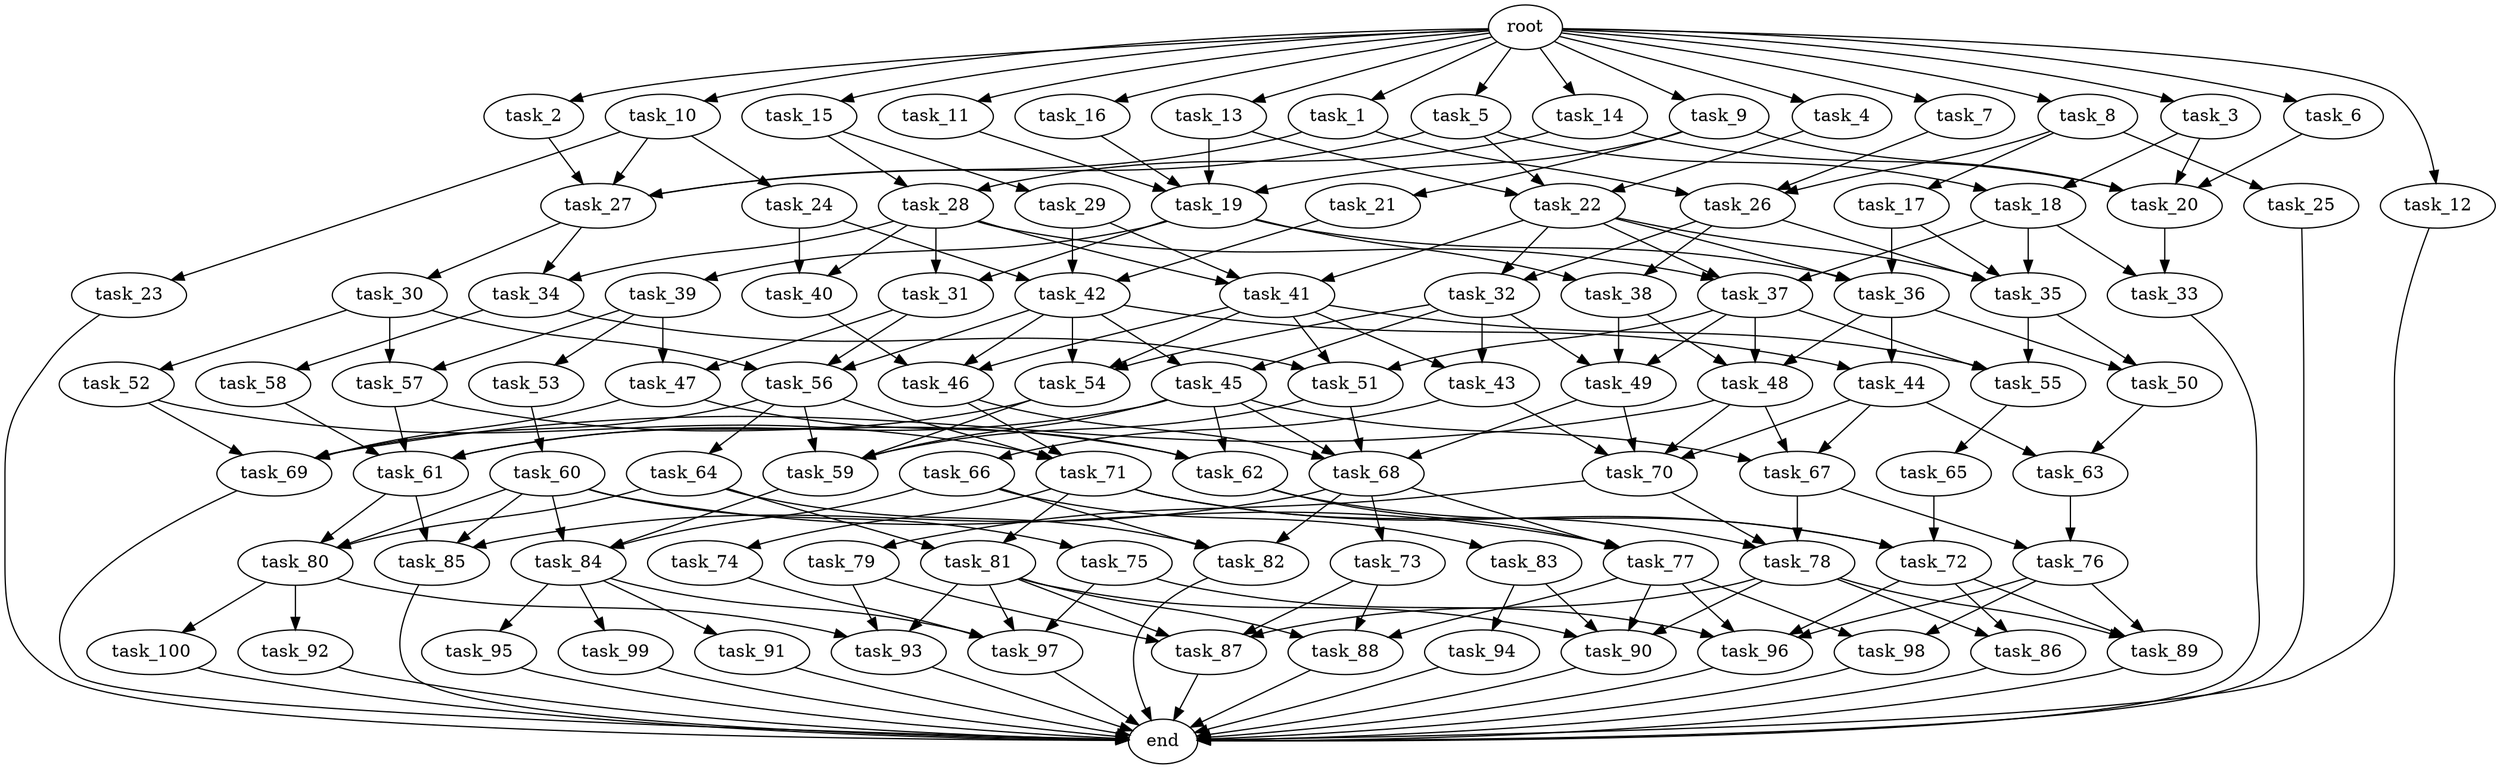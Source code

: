 digraph G {
  task_66 [size="5.911983e+08"];
  task_71 [size="1.337927e+09"];
  task_79 [size="1.606190e+09"];
  task_27 [size="4.488520e+09"];
  task_34 [size="1.875851e+09"];
  task_69 [size="4.748161e+09"];
  task_63 [size="1.646599e+08"];
  task_87 [size="2.550603e+09"];
  task_26 [size="1.521351e+09"];
  task_25 [size="3.795332e+09"];
  task_44 [size="2.517639e+08"];
  task_19 [size="2.351638e+09"];
  task_57 [size="4.874792e+09"];
  task_47 [size="3.997291e+09"];
  task_29 [size="2.864649e+09"];
  task_20 [size="3.294585e+09"];
  task_56 [size="1.331533e+08"];
  task_15 [size="2.542005e+09"];
  task_77 [size="7.427228e+08"];
  task_92 [size="1.889006e+09"];
  task_100 [size="4.673654e+09"];
  task_16 [size="1.818721e+09"];
  task_91 [size="9.755609e+08"];
  task_82 [size="9.213935e+08"];
  task_73 [size="3.423927e+09"];
  task_65 [size="5.753699e+08"];
  task_10 [size="3.326463e+09"];
  task_30 [size="2.263757e+09"];
  task_23 [size="3.019190e+09"];
  task_78 [size="3.301265e+09"];
  task_28 [size="4.172594e+09"];
  task_38 [size="2.498153e+09"];
  task_32 [size="5.949899e+06"];
  task_4 [size="3.250833e+09"];
  task_9 [size="2.582816e+09"];
  task_84 [size="2.462562e+09"];
  task_14 [size="1.737827e+08"];
  end [size="0.000000e+00"];
  task_83 [size="4.989083e+09"];
  task_90 [size="5.479416e+08"];
  task_59 [size="1.178893e+09"];
  task_12 [size="1.708295e+08"];
  task_46 [size="3.478342e+08"];
  task_36 [size="3.057916e+09"];
  task_40 [size="1.978275e+09"];
  task_62 [size="1.600483e+09"];
  task_45 [size="1.502752e+09"];
  task_53 [size="2.150338e+09"];
  task_24 [size="6.434137e+08"];
  task_33 [size="3.993565e+09"];
  task_89 [size="3.870640e+09"];
  task_94 [size="4.985728e+09"];
  task_41 [size="3.519466e+09"];
  task_72 [size="1.090914e+09"];
  task_18 [size="1.147502e+09"];
  task_64 [size="4.327024e+09"];
  task_54 [size="3.702533e+09"];
  task_95 [size="3.063866e+09"];
  task_70 [size="4.104131e+09"];
  task_11 [size="5.875393e+08"];
  task_43 [size="2.043528e+09"];
  task_88 [size="3.811858e+09"];
  task_96 [size="3.436461e+09"];
  task_6 [size="2.476586e+09"];
  task_42 [size="2.549471e+09"];
  task_17 [size="1.317993e+09"];
  task_22 [size="9.616867e+08"];
  task_93 [size="4.791393e+09"];
  task_98 [size="4.769573e+09"];
  task_97 [size="4.365215e+09"];
  task_58 [size="4.472638e+09"];
  task_67 [size="2.327934e+09"];
  root [size="0.000000e+00"];
  task_48 [size="3.727809e+09"];
  task_35 [size="2.005291e+09"];
  task_80 [size="1.691470e+09"];
  task_99 [size="5.979914e+08"];
  task_68 [size="3.905340e+09"];
  task_1 [size="1.772543e+09"];
  task_55 [size="1.653077e+08"];
  task_13 [size="4.222462e+09"];
  task_52 [size="4.166205e+09"];
  task_81 [size="3.924005e+08"];
  task_39 [size="2.827602e+09"];
  task_2 [size="2.105799e+09"];
  task_37 [size="3.121438e+09"];
  task_5 [size="3.710102e+09"];
  task_76 [size="4.442145e+09"];
  task_51 [size="1.425487e+09"];
  task_7 [size="1.985492e+09"];
  task_60 [size="3.214154e+09"];
  task_74 [size="4.342107e+09"];
  task_85 [size="1.157942e+09"];
  task_49 [size="4.537672e+09"];
  task_31 [size="3.094175e+09"];
  task_21 [size="2.783901e+09"];
  task_3 [size="2.175363e+09"];
  task_8 [size="2.105478e+09"];
  task_75 [size="1.147614e+09"];
  task_50 [size="3.885969e+09"];
  task_61 [size="2.473735e+09"];
  task_86 [size="2.583412e+09"];

  task_66 -> task_83 [size="1.182397e+08"];
  task_66 -> task_84 [size="1.182397e+08"];
  task_66 -> task_82 [size="1.182397e+08"];
  task_71 -> task_74 [size="8.919517e+07"];
  task_71 -> task_81 [size="8.919517e+07"];
  task_71 -> task_72 [size="8.919517e+07"];
  task_71 -> task_78 [size="8.919517e+07"];
  task_79 -> task_87 [size="3.212380e+08"];
  task_79 -> task_93 [size="3.212380e+08"];
  task_27 -> task_34 [size="2.244260e+08"];
  task_27 -> task_30 [size="2.244260e+08"];
  task_34 -> task_58 [size="1.875851e+08"];
  task_34 -> task_51 [size="1.875851e+08"];
  task_69 -> end [size="1.000000e-12"];
  task_63 -> task_76 [size="1.646599e+07"];
  task_87 -> end [size="1.000000e-12"];
  task_26 -> task_38 [size="1.014234e+08"];
  task_26 -> task_32 [size="1.014234e+08"];
  task_26 -> task_35 [size="1.014234e+08"];
  task_25 -> end [size="1.000000e-12"];
  task_44 -> task_63 [size="2.517639e+07"];
  task_44 -> task_70 [size="2.517639e+07"];
  task_44 -> task_67 [size="2.517639e+07"];
  task_19 -> task_36 [size="1.175819e+08"];
  task_19 -> task_31 [size="1.175819e+08"];
  task_19 -> task_38 [size="1.175819e+08"];
  task_19 -> task_39 [size="1.175819e+08"];
  task_57 -> task_62 [size="4.874792e+08"];
  task_57 -> task_61 [size="4.874792e+08"];
  task_47 -> task_62 [size="3.997291e+08"];
  task_47 -> task_69 [size="3.997291e+08"];
  task_29 -> task_41 [size="5.729298e+08"];
  task_29 -> task_42 [size="5.729298e+08"];
  task_20 -> task_33 [size="1.647293e+08"];
  task_56 -> task_59 [size="8.876886e+06"];
  task_56 -> task_64 [size="8.876886e+06"];
  task_56 -> task_69 [size="8.876886e+06"];
  task_56 -> task_71 [size="8.876886e+06"];
  task_15 -> task_28 [size="5.084010e+08"];
  task_15 -> task_29 [size="5.084010e+08"];
  task_77 -> task_88 [size="4.951486e+07"];
  task_77 -> task_96 [size="4.951486e+07"];
  task_77 -> task_90 [size="4.951486e+07"];
  task_77 -> task_98 [size="4.951486e+07"];
  task_92 -> end [size="1.000000e-12"];
  task_100 -> end [size="1.000000e-12"];
  task_16 -> task_19 [size="3.637441e+08"];
  task_91 -> end [size="1.000000e-12"];
  task_82 -> end [size="1.000000e-12"];
  task_73 -> task_88 [size="6.847853e+08"];
  task_73 -> task_87 [size="6.847853e+08"];
  task_65 -> task_72 [size="1.150740e+08"];
  task_10 -> task_27 [size="6.652925e+08"];
  task_10 -> task_24 [size="6.652925e+08"];
  task_10 -> task_23 [size="6.652925e+08"];
  task_30 -> task_57 [size="4.527513e+08"];
  task_30 -> task_56 [size="4.527513e+08"];
  task_30 -> task_52 [size="4.527513e+08"];
  task_23 -> end [size="1.000000e-12"];
  task_78 -> task_87 [size="2.200843e+08"];
  task_78 -> task_89 [size="2.200843e+08"];
  task_78 -> task_90 [size="2.200843e+08"];
  task_78 -> task_86 [size="2.200843e+08"];
  task_28 -> task_31 [size="4.172594e+08"];
  task_28 -> task_41 [size="4.172594e+08"];
  task_28 -> task_37 [size="4.172594e+08"];
  task_28 -> task_34 [size="4.172594e+08"];
  task_28 -> task_40 [size="4.172594e+08"];
  task_38 -> task_49 [size="2.498153e+08"];
  task_38 -> task_48 [size="2.498153e+08"];
  task_32 -> task_49 [size="5.949899e+05"];
  task_32 -> task_54 [size="5.949899e+05"];
  task_32 -> task_45 [size="5.949899e+05"];
  task_32 -> task_43 [size="5.949899e+05"];
  task_4 -> task_22 [size="6.501666e+08"];
  task_9 -> task_19 [size="5.165631e+08"];
  task_9 -> task_21 [size="5.165631e+08"];
  task_9 -> task_20 [size="5.165631e+08"];
  task_84 -> task_97 [size="1.641708e+08"];
  task_84 -> task_99 [size="1.641708e+08"];
  task_84 -> task_95 [size="1.641708e+08"];
  task_84 -> task_91 [size="1.641708e+08"];
  task_14 -> task_28 [size="3.475654e+07"];
  task_14 -> task_20 [size="3.475654e+07"];
  task_83 -> task_94 [size="9.978166e+08"];
  task_83 -> task_90 [size="9.978166e+08"];
  task_90 -> end [size="1.000000e-12"];
  task_59 -> task_84 [size="5.894466e+07"];
  task_12 -> end [size="1.000000e-12"];
  task_46 -> task_68 [size="2.318895e+07"];
  task_46 -> task_71 [size="2.318895e+07"];
  task_36 -> task_50 [size="2.038611e+08"];
  task_36 -> task_48 [size="2.038611e+08"];
  task_36 -> task_44 [size="2.038611e+08"];
  task_40 -> task_46 [size="1.978275e+08"];
  task_62 -> task_72 [size="1.066989e+08"];
  task_62 -> task_77 [size="1.066989e+08"];
  task_45 -> task_68 [size="1.502752e+08"];
  task_45 -> task_59 [size="1.502752e+08"];
  task_45 -> task_62 [size="1.502752e+08"];
  task_45 -> task_67 [size="1.502752e+08"];
  task_45 -> task_61 [size="1.502752e+08"];
  task_53 -> task_60 [size="4.300675e+08"];
  task_24 -> task_40 [size="1.286827e+08"];
  task_24 -> task_42 [size="1.286827e+08"];
  task_33 -> end [size="1.000000e-12"];
  task_89 -> end [size="1.000000e-12"];
  task_94 -> end [size="1.000000e-12"];
  task_41 -> task_54 [size="2.346310e+08"];
  task_41 -> task_51 [size="2.346310e+08"];
  task_41 -> task_46 [size="2.346310e+08"];
  task_41 -> task_43 [size="2.346310e+08"];
  task_41 -> task_55 [size="2.346310e+08"];
  task_72 -> task_96 [size="7.272761e+07"];
  task_72 -> task_89 [size="7.272761e+07"];
  task_72 -> task_86 [size="7.272761e+07"];
  task_18 -> task_37 [size="1.147502e+08"];
  task_18 -> task_33 [size="1.147502e+08"];
  task_18 -> task_35 [size="1.147502e+08"];
  task_64 -> task_80 [size="8.654048e+08"];
  task_64 -> task_81 [size="8.654048e+08"];
  task_64 -> task_82 [size="8.654048e+08"];
  task_54 -> task_59 [size="2.468355e+08"];
  task_54 -> task_61 [size="2.468355e+08"];
  task_95 -> end [size="1.000000e-12"];
  task_70 -> task_79 [size="2.052066e+08"];
  task_70 -> task_78 [size="2.052066e+08"];
  task_11 -> task_19 [size="1.175079e+08"];
  task_43 -> task_66 [size="2.043528e+08"];
  task_43 -> task_70 [size="2.043528e+08"];
  task_88 -> end [size="1.000000e-12"];
  task_96 -> end [size="1.000000e-12"];
  task_6 -> task_20 [size="4.953171e+08"];
  task_42 -> task_54 [size="1.699647e+08"];
  task_42 -> task_44 [size="1.699647e+08"];
  task_42 -> task_56 [size="1.699647e+08"];
  task_42 -> task_46 [size="1.699647e+08"];
  task_42 -> task_45 [size="1.699647e+08"];
  task_17 -> task_36 [size="2.635986e+08"];
  task_17 -> task_35 [size="2.635986e+08"];
  task_22 -> task_36 [size="6.411245e+07"];
  task_22 -> task_37 [size="6.411245e+07"];
  task_22 -> task_41 [size="6.411245e+07"];
  task_22 -> task_32 [size="6.411245e+07"];
  task_22 -> task_35 [size="6.411245e+07"];
  task_93 -> end [size="1.000000e-12"];
  task_98 -> end [size="1.000000e-12"];
  task_97 -> end [size="1.000000e-12"];
  task_58 -> task_61 [size="8.945275e+08"];
  task_67 -> task_76 [size="1.551956e+08"];
  task_67 -> task_78 [size="1.551956e+08"];
  root -> task_4 [size="1.000000e-12"];
  root -> task_1 [size="1.000000e-12"];
  root -> task_7 [size="1.000000e-12"];
  root -> task_13 [size="1.000000e-12"];
  root -> task_8 [size="1.000000e-12"];
  root -> task_11 [size="1.000000e-12"];
  root -> task_15 [size="1.000000e-12"];
  root -> task_2 [size="1.000000e-12"];
  root -> task_9 [size="1.000000e-12"];
  root -> task_6 [size="1.000000e-12"];
  root -> task_14 [size="1.000000e-12"];
  root -> task_16 [size="1.000000e-12"];
  root -> task_5 [size="1.000000e-12"];
  root -> task_12 [size="1.000000e-12"];
  root -> task_3 [size="1.000000e-12"];
  root -> task_10 [size="1.000000e-12"];
  task_48 -> task_70 [size="2.485206e+08"];
  task_48 -> task_67 [size="2.485206e+08"];
  task_48 -> task_69 [size="2.485206e+08"];
  task_35 -> task_50 [size="1.002646e+08"];
  task_35 -> task_55 [size="1.002646e+08"];
  task_80 -> task_92 [size="1.127647e+08"];
  task_80 -> task_100 [size="1.127647e+08"];
  task_80 -> task_93 [size="1.127647e+08"];
  task_99 -> end [size="1.000000e-12"];
  task_68 -> task_73 [size="1.952670e+08"];
  task_68 -> task_77 [size="1.952670e+08"];
  task_68 -> task_85 [size="1.952670e+08"];
  task_68 -> task_82 [size="1.952670e+08"];
  task_1 -> task_27 [size="3.545087e+08"];
  task_1 -> task_26 [size="3.545087e+08"];
  task_55 -> task_65 [size="1.102051e+07"];
  task_13 -> task_19 [size="8.444924e+08"];
  task_13 -> task_22 [size="8.444924e+08"];
  task_52 -> task_69 [size="8.332411e+08"];
  task_52 -> task_71 [size="8.332411e+08"];
  task_81 -> task_88 [size="3.924005e+07"];
  task_81 -> task_97 [size="3.924005e+07"];
  task_81 -> task_87 [size="3.924005e+07"];
  task_81 -> task_90 [size="3.924005e+07"];
  task_81 -> task_93 [size="3.924005e+07"];
  task_39 -> task_53 [size="5.655204e+08"];
  task_39 -> task_47 [size="5.655204e+08"];
  task_39 -> task_57 [size="5.655204e+08"];
  task_2 -> task_27 [size="4.211597e+08"];
  task_37 -> task_49 [size="2.080959e+08"];
  task_37 -> task_51 [size="2.080959e+08"];
  task_37 -> task_55 [size="2.080959e+08"];
  task_37 -> task_48 [size="2.080959e+08"];
  task_5 -> task_27 [size="7.420204e+08"];
  task_5 -> task_22 [size="7.420204e+08"];
  task_5 -> task_18 [size="7.420204e+08"];
  task_76 -> task_96 [size="4.442145e+08"];
  task_76 -> task_89 [size="4.442145e+08"];
  task_76 -> task_98 [size="4.442145e+08"];
  task_51 -> task_68 [size="9.503245e+07"];
  task_51 -> task_59 [size="9.503245e+07"];
  task_7 -> task_26 [size="3.970983e+08"];
  task_60 -> task_75 [size="6.428309e+08"];
  task_60 -> task_80 [size="6.428309e+08"];
  task_60 -> task_77 [size="6.428309e+08"];
  task_60 -> task_84 [size="6.428309e+08"];
  task_60 -> task_85 [size="6.428309e+08"];
  task_74 -> task_97 [size="8.684214e+08"];
  task_85 -> end [size="1.000000e-12"];
  task_49 -> task_68 [size="3.025115e+08"];
  task_49 -> task_70 [size="3.025115e+08"];
  task_31 -> task_56 [size="3.094175e+08"];
  task_31 -> task_47 [size="3.094175e+08"];
  task_21 -> task_42 [size="5.567802e+08"];
  task_3 -> task_20 [size="4.350726e+08"];
  task_3 -> task_18 [size="4.350726e+08"];
  task_8 -> task_17 [size="4.210957e+08"];
  task_8 -> task_26 [size="4.210957e+08"];
  task_8 -> task_25 [size="4.210957e+08"];
  task_75 -> task_97 [size="2.295229e+08"];
  task_75 -> task_96 [size="2.295229e+08"];
  task_50 -> task_63 [size="3.885969e+08"];
  task_61 -> task_80 [size="1.236867e+08"];
  task_61 -> task_85 [size="1.236867e+08"];
  task_86 -> end [size="1.000000e-12"];
}
